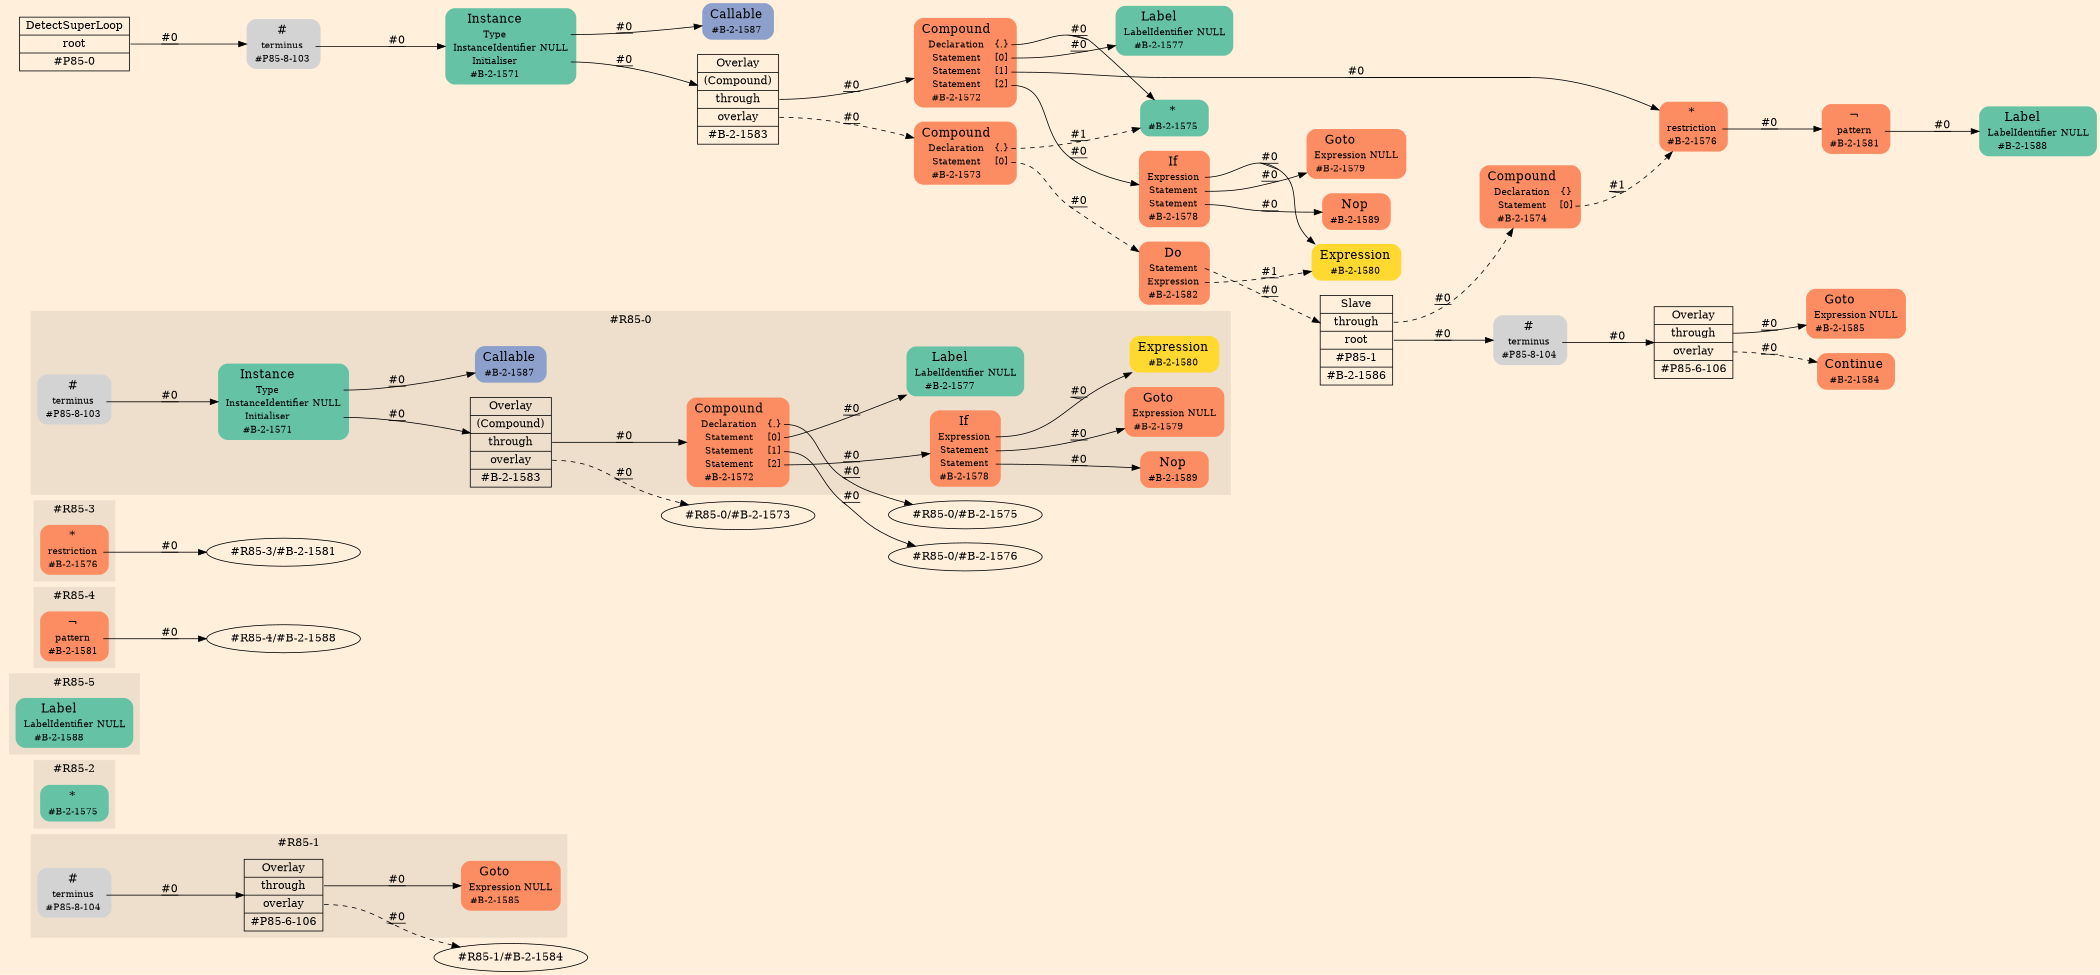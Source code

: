 digraph Inferno {
graph [
rankdir = "LR"
ranksep = 1.0
size = "14,20"
bgcolor = antiquewhite1
color = black
fontcolor = black
];
node [
];
subgraph "cluster#R85-1" {
label = "#R85-1"
style = "filled"
color = antiquewhite2
"#R85-1/#P85-8-104" [
shape = "plaintext"
label = <<TABLE BORDER="0" CELLBORDER="0" CELLSPACING="0">
 <TR>
  <TD><FONT POINT-SIZE="16.0">#</FONT></TD>
  <TD></TD>
 </TR>
 <TR>
  <TD>terminus</TD>
  <TD PORT="port0"></TD>
 </TR>
 <TR>
  <TD>#P85-8-104</TD>
  <TD PORT="port1"></TD>
 </TR>
</TABLE>>
style = "rounded,filled"
fontsize = "12"
];
"#R85-1/#B-2-1585" [
shape = "plaintext"
fillcolor = "/set28/2"
label = <<TABLE BORDER="0" CELLBORDER="0" CELLSPACING="0">
 <TR>
  <TD><FONT POINT-SIZE="16.0">Goto</FONT></TD>
  <TD></TD>
 </TR>
 <TR>
  <TD>Expression</TD>
  <TD PORT="port0">NULL</TD>
 </TR>
 <TR>
  <TD>#B-2-1585</TD>
  <TD PORT="port1"></TD>
 </TR>
</TABLE>>
style = "rounded,filled"
fontsize = "12"
];
"#R85-1/#P85-6-106" [
shape = "record"
fillcolor = antiquewhite2
label = "<fixed> Overlay | <port0> through | <port1> overlay | <port2> #P85-6-106"
style = "filled"
fontsize = "14"
color = black
fontcolor = black
];
}
"#R85-1/#P85-8-104":port0 -> "#R85-1/#P85-6-106" [style="solid"
label = "#0"
decorate = true
color = black
fontcolor = black
];
"#R85-1/#P85-6-106":port0 -> "#R85-1/#B-2-1585" [style="solid"
label = "#0"
decorate = true
color = black
fontcolor = black
];
"#R85-1/#P85-6-106":port1 -> "#R85-1/#B-2-1584" [style="dashed"
label = "#0"
decorate = true
color = black
fontcolor = black
];
subgraph "cluster#R85-2" {
label = "#R85-2"
style = "filled"
color = antiquewhite2
"#R85-2/#B-2-1575" [
shape = "plaintext"
fillcolor = "/set28/1"
label = <<TABLE BORDER="0" CELLBORDER="0" CELLSPACING="0">
 <TR>
  <TD><FONT POINT-SIZE="16.0">*</FONT></TD>
  <TD></TD>
 </TR>
 <TR>
  <TD>#B-2-1575</TD>
  <TD PORT="port0"></TD>
 </TR>
</TABLE>>
style = "rounded,filled"
fontsize = "12"
];
}
subgraph "cluster#R85-5" {
label = "#R85-5"
style = "filled"
color = antiquewhite2
"#R85-5/#B-2-1588" [
shape = "plaintext"
fillcolor = "/set28/1"
label = <<TABLE BORDER="0" CELLBORDER="0" CELLSPACING="0">
 <TR>
  <TD><FONT POINT-SIZE="16.0">Label</FONT></TD>
  <TD></TD>
 </TR>
 <TR>
  <TD>LabelIdentifier</TD>
  <TD PORT="port0">NULL</TD>
 </TR>
 <TR>
  <TD>#B-2-1588</TD>
  <TD PORT="port1"></TD>
 </TR>
</TABLE>>
style = "rounded,filled"
fontsize = "12"
];
}
subgraph "cluster#R85-4" {
label = "#R85-4"
style = "filled"
color = antiquewhite2
"#R85-4/#B-2-1581" [
shape = "plaintext"
fillcolor = "/set28/2"
label = <<TABLE BORDER="0" CELLBORDER="0" CELLSPACING="0">
 <TR>
  <TD><FONT POINT-SIZE="16.0">¬</FONT></TD>
  <TD></TD>
 </TR>
 <TR>
  <TD>pattern</TD>
  <TD PORT="port0"></TD>
 </TR>
 <TR>
  <TD>#B-2-1581</TD>
  <TD PORT="port1"></TD>
 </TR>
</TABLE>>
style = "rounded,filled"
fontsize = "12"
];
}
"#R85-4/#B-2-1581":port0 -> "#R85-4/#B-2-1588" [style="solid"
label = "#0"
decorate = true
color = black
fontcolor = black
];
subgraph "cluster#R85-3" {
label = "#R85-3"
style = "filled"
color = antiquewhite2
"#R85-3/#B-2-1576" [
shape = "plaintext"
fillcolor = "/set28/2"
label = <<TABLE BORDER="0" CELLBORDER="0" CELLSPACING="0">
 <TR>
  <TD><FONT POINT-SIZE="16.0">*</FONT></TD>
  <TD></TD>
 </TR>
 <TR>
  <TD>restriction</TD>
  <TD PORT="port0"></TD>
 </TR>
 <TR>
  <TD>#B-2-1576</TD>
  <TD PORT="port1"></TD>
 </TR>
</TABLE>>
style = "rounded,filled"
fontsize = "12"
];
}
"#R85-3/#B-2-1576":port0 -> "#R85-3/#B-2-1581" [style="solid"
label = "#0"
decorate = true
color = black
fontcolor = black
];
subgraph "cluster#R85-0" {
label = "#R85-0"
style = "filled"
color = antiquewhite2
"#R85-0/#B-2-1589" [
shape = "plaintext"
fillcolor = "/set28/2"
label = <<TABLE BORDER="0" CELLBORDER="0" CELLSPACING="0">
 <TR>
  <TD><FONT POINT-SIZE="16.0">Nop</FONT></TD>
  <TD></TD>
 </TR>
 <TR>
  <TD>#B-2-1589</TD>
  <TD PORT="port0"></TD>
 </TR>
</TABLE>>
style = "rounded,filled"
fontsize = "12"
];
"#R85-0/#B-2-1580" [
shape = "plaintext"
fillcolor = "/set28/6"
label = <<TABLE BORDER="0" CELLBORDER="0" CELLSPACING="0">
 <TR>
  <TD><FONT POINT-SIZE="16.0">Expression</FONT></TD>
  <TD></TD>
 </TR>
 <TR>
  <TD>#B-2-1580</TD>
  <TD PORT="port0"></TD>
 </TR>
</TABLE>>
style = "rounded,filled"
fontsize = "12"
];
"#R85-0/#B-2-1578" [
shape = "plaintext"
fillcolor = "/set28/2"
label = <<TABLE BORDER="0" CELLBORDER="0" CELLSPACING="0">
 <TR>
  <TD><FONT POINT-SIZE="16.0">If</FONT></TD>
  <TD></TD>
 </TR>
 <TR>
  <TD>Expression</TD>
  <TD PORT="port0"></TD>
 </TR>
 <TR>
  <TD>Statement</TD>
  <TD PORT="port1"></TD>
 </TR>
 <TR>
  <TD>Statement</TD>
  <TD PORT="port2"></TD>
 </TR>
 <TR>
  <TD>#B-2-1578</TD>
  <TD PORT="port3"></TD>
 </TR>
</TABLE>>
style = "rounded,filled"
fontsize = "12"
];
"#R85-0/#B-2-1571" [
shape = "plaintext"
fillcolor = "/set28/1"
label = <<TABLE BORDER="0" CELLBORDER="0" CELLSPACING="0">
 <TR>
  <TD><FONT POINT-SIZE="16.0">Instance</FONT></TD>
  <TD></TD>
 </TR>
 <TR>
  <TD>Type</TD>
  <TD PORT="port0"></TD>
 </TR>
 <TR>
  <TD>InstanceIdentifier</TD>
  <TD PORT="port1">NULL</TD>
 </TR>
 <TR>
  <TD>Initialiser</TD>
  <TD PORT="port2"></TD>
 </TR>
 <TR>
  <TD>#B-2-1571</TD>
  <TD PORT="port3"></TD>
 </TR>
</TABLE>>
style = "rounded,filled"
fontsize = "12"
];
"#R85-0/#B-2-1577" [
shape = "plaintext"
fillcolor = "/set28/1"
label = <<TABLE BORDER="0" CELLBORDER="0" CELLSPACING="0">
 <TR>
  <TD><FONT POINT-SIZE="16.0">Label</FONT></TD>
  <TD></TD>
 </TR>
 <TR>
  <TD>LabelIdentifier</TD>
  <TD PORT="port0">NULL</TD>
 </TR>
 <TR>
  <TD>#B-2-1577</TD>
  <TD PORT="port1"></TD>
 </TR>
</TABLE>>
style = "rounded,filled"
fontsize = "12"
];
"#R85-0/#B-2-1587" [
shape = "plaintext"
fillcolor = "/set28/3"
label = <<TABLE BORDER="0" CELLBORDER="0" CELLSPACING="0">
 <TR>
  <TD><FONT POINT-SIZE="16.0">Callable</FONT></TD>
  <TD></TD>
 </TR>
 <TR>
  <TD>#B-2-1587</TD>
  <TD PORT="port0"></TD>
 </TR>
</TABLE>>
style = "rounded,filled"
fontsize = "12"
];
"#R85-0/#B-2-1572" [
shape = "plaintext"
fillcolor = "/set28/2"
label = <<TABLE BORDER="0" CELLBORDER="0" CELLSPACING="0">
 <TR>
  <TD><FONT POINT-SIZE="16.0">Compound</FONT></TD>
  <TD></TD>
 </TR>
 <TR>
  <TD>Declaration</TD>
  <TD PORT="port0">{.}</TD>
 </TR>
 <TR>
  <TD>Statement</TD>
  <TD PORT="port1">[0]</TD>
 </TR>
 <TR>
  <TD>Statement</TD>
  <TD PORT="port2">[1]</TD>
 </TR>
 <TR>
  <TD>Statement</TD>
  <TD PORT="port3">[2]</TD>
 </TR>
 <TR>
  <TD>#B-2-1572</TD>
  <TD PORT="port4"></TD>
 </TR>
</TABLE>>
style = "rounded,filled"
fontsize = "12"
];
"#R85-0/#B-2-1579" [
shape = "plaintext"
fillcolor = "/set28/2"
label = <<TABLE BORDER="0" CELLBORDER="0" CELLSPACING="0">
 <TR>
  <TD><FONT POINT-SIZE="16.0">Goto</FONT></TD>
  <TD></TD>
 </TR>
 <TR>
  <TD>Expression</TD>
  <TD PORT="port0">NULL</TD>
 </TR>
 <TR>
  <TD>#B-2-1579</TD>
  <TD PORT="port1"></TD>
 </TR>
</TABLE>>
style = "rounded,filled"
fontsize = "12"
];
"#R85-0/#P85-8-103" [
shape = "plaintext"
label = <<TABLE BORDER="0" CELLBORDER="0" CELLSPACING="0">
 <TR>
  <TD><FONT POINT-SIZE="16.0">#</FONT></TD>
  <TD></TD>
 </TR>
 <TR>
  <TD>terminus</TD>
  <TD PORT="port0"></TD>
 </TR>
 <TR>
  <TD>#P85-8-103</TD>
  <TD PORT="port1"></TD>
 </TR>
</TABLE>>
style = "rounded,filled"
fontsize = "12"
];
"#R85-0/#B-2-1583" [
shape = "record"
fillcolor = antiquewhite2
label = "<fixed> Overlay | <port0> (Compound) | <port1> through | <port2> overlay | <port3> #B-2-1583"
style = "filled"
fontsize = "14"
color = black
fontcolor = black
];
}
"#R85-0/#B-2-1578":port0 -> "#R85-0/#B-2-1580" [style="solid"
label = "#0"
decorate = true
color = black
fontcolor = black
];
"#R85-0/#B-2-1578":port1 -> "#R85-0/#B-2-1579" [style="solid"
label = "#0"
decorate = true
color = black
fontcolor = black
];
"#R85-0/#B-2-1578":port2 -> "#R85-0/#B-2-1589" [style="solid"
label = "#0"
decorate = true
color = black
fontcolor = black
];
"#R85-0/#B-2-1571":port0 -> "#R85-0/#B-2-1587" [style="solid"
label = "#0"
decorate = true
color = black
fontcolor = black
];
"#R85-0/#B-2-1571":port2 -> "#R85-0/#B-2-1583" [style="solid"
label = "#0"
decorate = true
color = black
fontcolor = black
];
"#R85-0/#B-2-1572":port0 -> "#R85-0/#B-2-1575" [style="solid"
label = "#0"
decorate = true
color = black
fontcolor = black
];
"#R85-0/#B-2-1572":port1 -> "#R85-0/#B-2-1577" [style="solid"
label = "#0"
decorate = true
color = black
fontcolor = black
];
"#R85-0/#B-2-1572":port2 -> "#R85-0/#B-2-1576" [style="solid"
label = "#0"
decorate = true
color = black
fontcolor = black
];
"#R85-0/#B-2-1572":port3 -> "#R85-0/#B-2-1578" [style="solid"
label = "#0"
decorate = true
color = black
fontcolor = black
];
"#R85-0/#P85-8-103":port0 -> "#R85-0/#B-2-1571" [style="solid"
label = "#0"
decorate = true
color = black
fontcolor = black
];
"#R85-0/#B-2-1583":port1 -> "#R85-0/#B-2-1572" [style="solid"
label = "#0"
decorate = true
color = black
fontcolor = black
];
"#R85-0/#B-2-1583":port2 -> "#R85-0/#B-2-1573" [style="dashed"
label = "#0"
decorate = true
color = black
fontcolor = black
];
"CR#P85-0" [
shape = "record"
fillcolor = antiquewhite1
label = "<fixed> DetectSuperLoop | <port0> root | <port1> #P85-0"
style = "filled"
fontsize = "14"
color = black
fontcolor = black
];
"#P85-8-103" [
shape = "plaintext"
label = <<TABLE BORDER="0" CELLBORDER="0" CELLSPACING="0">
 <TR>
  <TD><FONT POINT-SIZE="16.0">#</FONT></TD>
  <TD></TD>
 </TR>
 <TR>
  <TD>terminus</TD>
  <TD PORT="port0"></TD>
 </TR>
 <TR>
  <TD>#P85-8-103</TD>
  <TD PORT="port1"></TD>
 </TR>
</TABLE>>
style = "rounded,filled"
fontsize = "12"
];
"#B-2-1571" [
shape = "plaintext"
fillcolor = "/set28/1"
label = <<TABLE BORDER="0" CELLBORDER="0" CELLSPACING="0">
 <TR>
  <TD><FONT POINT-SIZE="16.0">Instance</FONT></TD>
  <TD></TD>
 </TR>
 <TR>
  <TD>Type</TD>
  <TD PORT="port0"></TD>
 </TR>
 <TR>
  <TD>InstanceIdentifier</TD>
  <TD PORT="port1">NULL</TD>
 </TR>
 <TR>
  <TD>Initialiser</TD>
  <TD PORT="port2"></TD>
 </TR>
 <TR>
  <TD>#B-2-1571</TD>
  <TD PORT="port3"></TD>
 </TR>
</TABLE>>
style = "rounded,filled"
fontsize = "12"
];
"#B-2-1587" [
shape = "plaintext"
fillcolor = "/set28/3"
label = <<TABLE BORDER="0" CELLBORDER="0" CELLSPACING="0">
 <TR>
  <TD><FONT POINT-SIZE="16.0">Callable</FONT></TD>
  <TD></TD>
 </TR>
 <TR>
  <TD>#B-2-1587</TD>
  <TD PORT="port0"></TD>
 </TR>
</TABLE>>
style = "rounded,filled"
fontsize = "12"
];
"#B-2-1583" [
shape = "record"
fillcolor = antiquewhite1
label = "<fixed> Overlay | <port0> (Compound) | <port1> through | <port2> overlay | <port3> #B-2-1583"
style = "filled"
fontsize = "14"
color = black
fontcolor = black
];
"#B-2-1572" [
shape = "plaintext"
fillcolor = "/set28/2"
label = <<TABLE BORDER="0" CELLBORDER="0" CELLSPACING="0">
 <TR>
  <TD><FONT POINT-SIZE="16.0">Compound</FONT></TD>
  <TD></TD>
 </TR>
 <TR>
  <TD>Declaration</TD>
  <TD PORT="port0">{.}</TD>
 </TR>
 <TR>
  <TD>Statement</TD>
  <TD PORT="port1">[0]</TD>
 </TR>
 <TR>
  <TD>Statement</TD>
  <TD PORT="port2">[1]</TD>
 </TR>
 <TR>
  <TD>Statement</TD>
  <TD PORT="port3">[2]</TD>
 </TR>
 <TR>
  <TD>#B-2-1572</TD>
  <TD PORT="port4"></TD>
 </TR>
</TABLE>>
style = "rounded,filled"
fontsize = "12"
];
"#B-2-1575" [
shape = "plaintext"
fillcolor = "/set28/1"
label = <<TABLE BORDER="0" CELLBORDER="0" CELLSPACING="0">
 <TR>
  <TD><FONT POINT-SIZE="16.0">*</FONT></TD>
  <TD></TD>
 </TR>
 <TR>
  <TD>#B-2-1575</TD>
  <TD PORT="port0"></TD>
 </TR>
</TABLE>>
style = "rounded,filled"
fontsize = "12"
];
"#B-2-1577" [
shape = "plaintext"
fillcolor = "/set28/1"
label = <<TABLE BORDER="0" CELLBORDER="0" CELLSPACING="0">
 <TR>
  <TD><FONT POINT-SIZE="16.0">Label</FONT></TD>
  <TD></TD>
 </TR>
 <TR>
  <TD>LabelIdentifier</TD>
  <TD PORT="port0">NULL</TD>
 </TR>
 <TR>
  <TD>#B-2-1577</TD>
  <TD PORT="port1"></TD>
 </TR>
</TABLE>>
style = "rounded,filled"
fontsize = "12"
];
"#B-2-1576" [
shape = "plaintext"
fillcolor = "/set28/2"
label = <<TABLE BORDER="0" CELLBORDER="0" CELLSPACING="0">
 <TR>
  <TD><FONT POINT-SIZE="16.0">*</FONT></TD>
  <TD></TD>
 </TR>
 <TR>
  <TD>restriction</TD>
  <TD PORT="port0"></TD>
 </TR>
 <TR>
  <TD>#B-2-1576</TD>
  <TD PORT="port1"></TD>
 </TR>
</TABLE>>
style = "rounded,filled"
fontsize = "12"
];
"#B-2-1581" [
shape = "plaintext"
fillcolor = "/set28/2"
label = <<TABLE BORDER="0" CELLBORDER="0" CELLSPACING="0">
 <TR>
  <TD><FONT POINT-SIZE="16.0">¬</FONT></TD>
  <TD></TD>
 </TR>
 <TR>
  <TD>pattern</TD>
  <TD PORT="port0"></TD>
 </TR>
 <TR>
  <TD>#B-2-1581</TD>
  <TD PORT="port1"></TD>
 </TR>
</TABLE>>
style = "rounded,filled"
fontsize = "12"
];
"#B-2-1588" [
shape = "plaintext"
fillcolor = "/set28/1"
label = <<TABLE BORDER="0" CELLBORDER="0" CELLSPACING="0">
 <TR>
  <TD><FONT POINT-SIZE="16.0">Label</FONT></TD>
  <TD></TD>
 </TR>
 <TR>
  <TD>LabelIdentifier</TD>
  <TD PORT="port0">NULL</TD>
 </TR>
 <TR>
  <TD>#B-2-1588</TD>
  <TD PORT="port1"></TD>
 </TR>
</TABLE>>
style = "rounded,filled"
fontsize = "12"
];
"#B-2-1578" [
shape = "plaintext"
fillcolor = "/set28/2"
label = <<TABLE BORDER="0" CELLBORDER="0" CELLSPACING="0">
 <TR>
  <TD><FONT POINT-SIZE="16.0">If</FONT></TD>
  <TD></TD>
 </TR>
 <TR>
  <TD>Expression</TD>
  <TD PORT="port0"></TD>
 </TR>
 <TR>
  <TD>Statement</TD>
  <TD PORT="port1"></TD>
 </TR>
 <TR>
  <TD>Statement</TD>
  <TD PORT="port2"></TD>
 </TR>
 <TR>
  <TD>#B-2-1578</TD>
  <TD PORT="port3"></TD>
 </TR>
</TABLE>>
style = "rounded,filled"
fontsize = "12"
];
"#B-2-1580" [
shape = "plaintext"
fillcolor = "/set28/6"
label = <<TABLE BORDER="0" CELLBORDER="0" CELLSPACING="0">
 <TR>
  <TD><FONT POINT-SIZE="16.0">Expression</FONT></TD>
  <TD></TD>
 </TR>
 <TR>
  <TD>#B-2-1580</TD>
  <TD PORT="port0"></TD>
 </TR>
</TABLE>>
style = "rounded,filled"
fontsize = "12"
];
"#B-2-1579" [
shape = "plaintext"
fillcolor = "/set28/2"
label = <<TABLE BORDER="0" CELLBORDER="0" CELLSPACING="0">
 <TR>
  <TD><FONT POINT-SIZE="16.0">Goto</FONT></TD>
  <TD></TD>
 </TR>
 <TR>
  <TD>Expression</TD>
  <TD PORT="port0">NULL</TD>
 </TR>
 <TR>
  <TD>#B-2-1579</TD>
  <TD PORT="port1"></TD>
 </TR>
</TABLE>>
style = "rounded,filled"
fontsize = "12"
];
"#B-2-1589" [
shape = "plaintext"
fillcolor = "/set28/2"
label = <<TABLE BORDER="0" CELLBORDER="0" CELLSPACING="0">
 <TR>
  <TD><FONT POINT-SIZE="16.0">Nop</FONT></TD>
  <TD></TD>
 </TR>
 <TR>
  <TD>#B-2-1589</TD>
  <TD PORT="port0"></TD>
 </TR>
</TABLE>>
style = "rounded,filled"
fontsize = "12"
];
"#B-2-1573" [
shape = "plaintext"
fillcolor = "/set28/2"
label = <<TABLE BORDER="0" CELLBORDER="0" CELLSPACING="0">
 <TR>
  <TD><FONT POINT-SIZE="16.0">Compound</FONT></TD>
  <TD></TD>
 </TR>
 <TR>
  <TD>Declaration</TD>
  <TD PORT="port0">{.}</TD>
 </TR>
 <TR>
  <TD>Statement</TD>
  <TD PORT="port1">[0]</TD>
 </TR>
 <TR>
  <TD>#B-2-1573</TD>
  <TD PORT="port2"></TD>
 </TR>
</TABLE>>
style = "rounded,filled"
fontsize = "12"
];
"#B-2-1582" [
shape = "plaintext"
fillcolor = "/set28/2"
label = <<TABLE BORDER="0" CELLBORDER="0" CELLSPACING="0">
 <TR>
  <TD><FONT POINT-SIZE="16.0">Do</FONT></TD>
  <TD></TD>
 </TR>
 <TR>
  <TD>Statement</TD>
  <TD PORT="port0"></TD>
 </TR>
 <TR>
  <TD>Expression</TD>
  <TD PORT="port1"></TD>
 </TR>
 <TR>
  <TD>#B-2-1582</TD>
  <TD PORT="port2"></TD>
 </TR>
</TABLE>>
style = "rounded,filled"
fontsize = "12"
];
"#B-2-1586" [
shape = "record"
fillcolor = antiquewhite1
label = "<fixed> Slave | <port0> through | <port1> root | <port2> #P85-1 | <port3> #B-2-1586"
style = "filled"
fontsize = "14"
color = black
fontcolor = black
];
"#B-2-1574" [
shape = "plaintext"
fillcolor = "/set28/2"
label = <<TABLE BORDER="0" CELLBORDER="0" CELLSPACING="0">
 <TR>
  <TD><FONT POINT-SIZE="16.0">Compound</FONT></TD>
  <TD></TD>
 </TR>
 <TR>
  <TD>Declaration</TD>
  <TD PORT="port0">{}</TD>
 </TR>
 <TR>
  <TD>Statement</TD>
  <TD PORT="port1">[0]</TD>
 </TR>
 <TR>
  <TD>#B-2-1574</TD>
  <TD PORT="port2"></TD>
 </TR>
</TABLE>>
style = "rounded,filled"
fontsize = "12"
];
"#P85-8-104" [
shape = "plaintext"
label = <<TABLE BORDER="0" CELLBORDER="0" CELLSPACING="0">
 <TR>
  <TD><FONT POINT-SIZE="16.0">#</FONT></TD>
  <TD></TD>
 </TR>
 <TR>
  <TD>terminus</TD>
  <TD PORT="port0"></TD>
 </TR>
 <TR>
  <TD>#P85-8-104</TD>
  <TD PORT="port1"></TD>
 </TR>
</TABLE>>
style = "rounded,filled"
fontsize = "12"
];
"#P85-6-106" [
shape = "record"
fillcolor = antiquewhite1
label = "<fixed> Overlay | <port0> through | <port1> overlay | <port2> #P85-6-106"
style = "filled"
fontsize = "14"
color = black
fontcolor = black
];
"#B-2-1585" [
shape = "plaintext"
fillcolor = "/set28/2"
label = <<TABLE BORDER="0" CELLBORDER="0" CELLSPACING="0">
 <TR>
  <TD><FONT POINT-SIZE="16.0">Goto</FONT></TD>
  <TD></TD>
 </TR>
 <TR>
  <TD>Expression</TD>
  <TD PORT="port0">NULL</TD>
 </TR>
 <TR>
  <TD>#B-2-1585</TD>
  <TD PORT="port1"></TD>
 </TR>
</TABLE>>
style = "rounded,filled"
fontsize = "12"
];
"#B-2-1584" [
shape = "plaintext"
fillcolor = "/set28/2"
label = <<TABLE BORDER="0" CELLBORDER="0" CELLSPACING="0">
 <TR>
  <TD><FONT POINT-SIZE="16.0">Continue</FONT></TD>
  <TD></TD>
 </TR>
 <TR>
  <TD>#B-2-1584</TD>
  <TD PORT="port0"></TD>
 </TR>
</TABLE>>
style = "rounded,filled"
fontsize = "12"
];
"CR#P85-0":port0 -> "#P85-8-103" [style="solid"
label = "#0"
decorate = true
color = black
fontcolor = black
];
"#P85-8-103":port0 -> "#B-2-1571" [style="solid"
label = "#0"
decorate = true
color = black
fontcolor = black
];
"#B-2-1571":port0 -> "#B-2-1587" [style="solid"
label = "#0"
decorate = true
color = black
fontcolor = black
];
"#B-2-1571":port2 -> "#B-2-1583" [style="solid"
label = "#0"
decorate = true
color = black
fontcolor = black
];
"#B-2-1583":port1 -> "#B-2-1572" [style="solid"
label = "#0"
decorate = true
color = black
fontcolor = black
];
"#B-2-1583":port2 -> "#B-2-1573" [style="dashed"
label = "#0"
decorate = true
color = black
fontcolor = black
];
"#B-2-1572":port0 -> "#B-2-1575" [style="solid"
label = "#0"
decorate = true
color = black
fontcolor = black
];
"#B-2-1572":port1 -> "#B-2-1577" [style="solid"
label = "#0"
decorate = true
color = black
fontcolor = black
];
"#B-2-1572":port2 -> "#B-2-1576" [style="solid"
label = "#0"
decorate = true
color = black
fontcolor = black
];
"#B-2-1572":port3 -> "#B-2-1578" [style="solid"
label = "#0"
decorate = true
color = black
fontcolor = black
];
"#B-2-1576":port0 -> "#B-2-1581" [style="solid"
label = "#0"
decorate = true
color = black
fontcolor = black
];
"#B-2-1581":port0 -> "#B-2-1588" [style="solid"
label = "#0"
decorate = true
color = black
fontcolor = black
];
"#B-2-1578":port0 -> "#B-2-1580" [style="solid"
label = "#0"
decorate = true
color = black
fontcolor = black
];
"#B-2-1578":port1 -> "#B-2-1579" [style="solid"
label = "#0"
decorate = true
color = black
fontcolor = black
];
"#B-2-1578":port2 -> "#B-2-1589" [style="solid"
label = "#0"
decorate = true
color = black
fontcolor = black
];
"#B-2-1573":port0 -> "#B-2-1575" [style="dashed"
label = "#1"
decorate = true
color = black
fontcolor = black
];
"#B-2-1573":port1 -> "#B-2-1582" [style="dashed"
label = "#0"
decorate = true
color = black
fontcolor = black
];
"#B-2-1582":port0 -> "#B-2-1586" [style="dashed"
label = "#0"
decorate = true
color = black
fontcolor = black
];
"#B-2-1582":port1 -> "#B-2-1580" [style="dashed"
label = "#1"
decorate = true
color = black
fontcolor = black
];
"#B-2-1586":port0 -> "#B-2-1574" [style="dashed"
label = "#0"
decorate = true
color = black
fontcolor = black
];
"#B-2-1586":port1 -> "#P85-8-104" [style="solid"
label = "#0"
decorate = true
color = black
fontcolor = black
];
"#B-2-1574":port1 -> "#B-2-1576" [style="dashed"
label = "#1"
decorate = true
color = black
fontcolor = black
];
"#P85-8-104":port0 -> "#P85-6-106" [style="solid"
label = "#0"
decorate = true
color = black
fontcolor = black
];
"#P85-6-106":port0 -> "#B-2-1585" [style="solid"
label = "#0"
decorate = true
color = black
fontcolor = black
];
"#P85-6-106":port1 -> "#B-2-1584" [style="dashed"
label = "#0"
decorate = true
color = black
fontcolor = black
];
}
